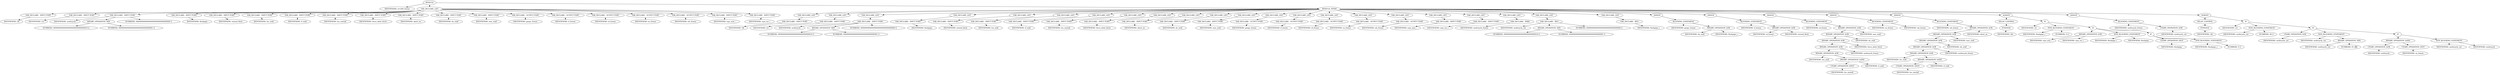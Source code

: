 digraph G {	
ranksep=.25;
	0 [label="MODULE"];
	1 [label="IDENTIFIERS: or1200_freeze"];
	0 -> 1;
	2 [label="VAR_DECLARE_LIST"];
	0 -> 2;
	3 [label="VAR_DECLARE:  INPUT PORT"];
	2 -> 3;
	4 [label="IDENTIFIERS: clk"];
	3 -> 4;
	5 [label="VAR_DECLARE:  INPUT PORT"];
	2 -> 5;
	6 [label="IDENTIFIERS: rst"];
	5 -> 6;
	7 [label="VAR_DECLARE:  INPUT PORT"];
	2 -> 7;
	8 [label="IDENTIFIERS: multicycle"];
	7 -> 8;
	9 [label="BINARY_OPERATION: MIN"];
	7 -> 9;
	10 [label="NUMBERS: 00000000000000000000000000000010 ()"];
	9 -> 10;
	11 [label="NUMBERS: 00000000000000000000000000000001 ()"];
	9 -> 11;
	12 [label="NUMBERS: 00000000000000000000000000000000 ()"];
	7 -> 12;
	13 [label="VAR_DECLARE:  INPUT PORT"];
	2 -> 13;
	14 [label="IDENTIFIERS: flushpipe"];
	13 -> 14;
	15 [label="VAR_DECLARE:  INPUT PORT"];
	2 -> 15;
	16 [label="IDENTIFIERS: extend_flush"];
	15 -> 16;
	17 [label="VAR_DECLARE:  INPUT PORT"];
	2 -> 17;
	18 [label="IDENTIFIERS: lsu_stall"];
	17 -> 18;
	19 [label="VAR_DECLARE:  INPUT PORT"];
	2 -> 19;
	20 [label="IDENTIFIERS: if_stall"];
	19 -> 20;
	21 [label="VAR_DECLARE:  INPUT PORT"];
	2 -> 21;
	22 [label="IDENTIFIERS: lsu_unstall"];
	21 -> 22;
	23 [label="VAR_DECLARE:  INPUT PORT"];
	2 -> 23;
	24 [label="IDENTIFIERS: force_dslot_fetch"];
	23 -> 24;
	25 [label="VAR_DECLARE:  INPUT PORT"];
	2 -> 25;
	26 [label="IDENTIFIERS: abort_ex"];
	25 -> 26;
	27 [label="VAR_DECLARE:  INPUT PORT"];
	2 -> 27;
	28 [label="IDENTIFIERS: du_stall"];
	27 -> 28;
	29 [label="VAR_DECLARE:  INPUT PORT"];
	2 -> 29;
	30 [label="IDENTIFIERS: mac_stall"];
	29 -> 30;
	31 [label="VAR_DECLARE:  OUTPUT PORT"];
	2 -> 31;
	32 [label="IDENTIFIERS: genpc_freeze"];
	31 -> 32;
	33 [label="VAR_DECLARE:  OUTPUT PORT"];
	2 -> 33;
	34 [label="IDENTIFIERS: if_freeze"];
	33 -> 34;
	35 [label="VAR_DECLARE:  OUTPUT PORT"];
	2 -> 35;
	36 [label="IDENTIFIERS: id_freeze"];
	35 -> 36;
	37 [label="VAR_DECLARE:  OUTPUT PORT"];
	2 -> 37;
	38 [label="IDENTIFIERS: ex_freeze"];
	37 -> 38;
	39 [label="VAR_DECLARE:  OUTPUT PORT"];
	2 -> 39;
	40 [label="IDENTIFIERS: wb_freeze"];
	39 -> 40;
	41 [label="VAR_DECLARE:  INPUT PORT"];
	2 -> 41;
	42 [label="IDENTIFIERS: icpu_ack_i"];
	41 -> 42;
	43 [label="VAR_DECLARE:  INPUT PORT"];
	2 -> 43;
	44 [label="IDENTIFIERS: icpu_err_i"];
	43 -> 44;
	45 [label="MODULE_ITEMS"];
	0 -> 45;
	46 [label="VAR_DECLARE_LIST"];
	45 -> 46;
	47 [label="VAR_DECLARE:  INPUT PORT"];
	46 -> 47;
	48 [label="IDENTIFIERS: clk"];
	47 -> 48;
	49 [label="VAR_DECLARE_LIST"];
	45 -> 49;
	50 [label="VAR_DECLARE:  INPUT PORT"];
	49 -> 50;
	51 [label="IDENTIFIERS: rst"];
	50 -> 51;
	52 [label="VAR_DECLARE_LIST"];
	45 -> 52;
	53 [label="VAR_DECLARE:  INPUT PORT"];
	52 -> 53;
	54 [label="IDENTIFIERS: multicycle"];
	53 -> 54;
	55 [label="BINARY_OPERATION: MIN"];
	53 -> 55;
	56 [label="NUMBERS: 00000000000000000000000000000010 ()"];
	55 -> 56;
	57 [label="NUMBERS: 00000000000000000000000000000001 ()"];
	55 -> 57;
	58 [label="NUMBERS: 00000000000000000000000000000000 ()"];
	53 -> 58;
	59 [label="VAR_DECLARE_LIST"];
	45 -> 59;
	60 [label="VAR_DECLARE:  INPUT PORT"];
	59 -> 60;
	61 [label="IDENTIFIERS: flushpipe"];
	60 -> 61;
	62 [label="VAR_DECLARE_LIST"];
	45 -> 62;
	63 [label="VAR_DECLARE:  INPUT PORT"];
	62 -> 63;
	64 [label="IDENTIFIERS: extend_flush"];
	63 -> 64;
	65 [label="VAR_DECLARE_LIST"];
	45 -> 65;
	66 [label="VAR_DECLARE:  INPUT PORT"];
	65 -> 66;
	67 [label="IDENTIFIERS: lsu_stall"];
	66 -> 67;
	68 [label="VAR_DECLARE_LIST"];
	45 -> 68;
	69 [label="VAR_DECLARE:  INPUT PORT"];
	68 -> 69;
	70 [label="IDENTIFIERS: if_stall"];
	69 -> 70;
	71 [label="VAR_DECLARE_LIST"];
	45 -> 71;
	72 [label="VAR_DECLARE:  INPUT PORT"];
	71 -> 72;
	73 [label="IDENTIFIERS: lsu_unstall"];
	72 -> 73;
	74 [label="VAR_DECLARE_LIST"];
	45 -> 74;
	75 [label="VAR_DECLARE:  INPUT PORT"];
	74 -> 75;
	76 [label="IDENTIFIERS: force_dslot_fetch"];
	75 -> 76;
	77 [label="VAR_DECLARE_LIST"];
	45 -> 77;
	78 [label="VAR_DECLARE:  INPUT PORT"];
	77 -> 78;
	79 [label="IDENTIFIERS: abort_ex"];
	78 -> 79;
	80 [label="VAR_DECLARE_LIST"];
	45 -> 80;
	81 [label="VAR_DECLARE:  INPUT PORT"];
	80 -> 81;
	82 [label="IDENTIFIERS: du_stall"];
	81 -> 82;
	83 [label="VAR_DECLARE_LIST"];
	45 -> 83;
	84 [label="VAR_DECLARE:  INPUT PORT"];
	83 -> 84;
	85 [label="IDENTIFIERS: mac_stall"];
	84 -> 85;
	86 [label="VAR_DECLARE_LIST"];
	45 -> 86;
	87 [label="VAR_DECLARE:  OUTPUT PORT"];
	86 -> 87;
	88 [label="IDENTIFIERS: genpc_freeze"];
	87 -> 88;
	89 [label="VAR_DECLARE_LIST"];
	45 -> 89;
	90 [label="VAR_DECLARE:  OUTPUT PORT"];
	89 -> 90;
	91 [label="IDENTIFIERS: if_freeze"];
	90 -> 91;
	92 [label="VAR_DECLARE_LIST"];
	45 -> 92;
	93 [label="VAR_DECLARE:  OUTPUT PORT"];
	92 -> 93;
	94 [label="IDENTIFIERS: id_freeze"];
	93 -> 94;
	95 [label="VAR_DECLARE_LIST"];
	45 -> 95;
	96 [label="VAR_DECLARE:  OUTPUT PORT"];
	95 -> 96;
	97 [label="IDENTIFIERS: ex_freeze"];
	96 -> 97;
	98 [label="VAR_DECLARE_LIST"];
	45 -> 98;
	99 [label="VAR_DECLARE:  OUTPUT PORT"];
	98 -> 99;
	100 [label="IDENTIFIERS: wb_freeze"];
	99 -> 100;
	101 [label="VAR_DECLARE_LIST"];
	45 -> 101;
	102 [label="VAR_DECLARE:  INPUT PORT"];
	101 -> 102;
	103 [label="IDENTIFIERS: icpu_ack_i"];
	102 -> 103;
	104 [label="VAR_DECLARE_LIST"];
	45 -> 104;
	105 [label="VAR_DECLARE:  INPUT PORT"];
	104 -> 105;
	106 [label="IDENTIFIERS: icpu_err_i"];
	105 -> 106;
	107 [label="VAR_DECLARE_LIST"];
	45 -> 107;
	108 [label="VAR_DECLARE:  WIRE"];
	107 -> 108;
	109 [label="IDENTIFIERS: multicycle_freeze"];
	108 -> 109;
	110 [label="VAR_DECLARE_LIST"];
	45 -> 110;
	111 [label="VAR_DECLARE:  REG"];
	110 -> 111;
	112 [label="IDENTIFIERS: multicycle_cnt"];
	111 -> 112;
	113 [label="BINARY_OPERATION: MIN"];
	111 -> 113;
	114 [label="NUMBERS: 00000000000000000000000000000010 ()"];
	113 -> 114;
	115 [label="NUMBERS: 00000000000000000000000000000001 ()"];
	113 -> 115;
	116 [label="NUMBERS: 00000000000000000000000000000000 ()"];
	111 -> 116;
	117 [label="VAR_DECLARE_LIST"];
	45 -> 117;
	118 [label="VAR_DECLARE:  REG"];
	117 -> 118;
	119 [label="IDENTIFIERS: flushpipe_r"];
	118 -> 119;
	120 [label="ASSIGN"];
	45 -> 120;
	121 [label="BLOCKING_STATEMENT"];
	120 -> 121;
	122 [label="IDENTIFIERS: genpc_freeze"];
	121 -> 122;
	123 [label="BINARY_OPERATION: bOR"];
	121 -> 123;
	124 [label="IDENTIFIERS: du_stall"];
	123 -> 124;
	125 [label="IDENTIFIERS: flushpipe_r"];
	123 -> 125;
	126 [label="ASSIGN"];
	45 -> 126;
	127 [label="BLOCKING_STATEMENT"];
	126 -> 127;
	128 [label="IDENTIFIERS: if_freeze"];
	127 -> 128;
	129 [label="BINARY_OPERATION: bOR"];
	127 -> 129;
	130 [label="IDENTIFIERS: id_freeze"];
	129 -> 130;
	131 [label="IDENTIFIERS: extend_flush"];
	129 -> 131;
	132 [label="ASSIGN"];
	45 -> 132;
	133 [label="BLOCKING_STATEMENT"];
	132 -> 133;
	134 [label="IDENTIFIERS: id_freeze"];
	133 -> 134;
	135 [label="BINARY_OPERATION: bOR"];
	133 -> 135;
	136 [label="BINARY_OPERATION: bOR"];
	135 -> 136;
	137 [label="BINARY_OPERATION: bOR"];
	136 -> 137;
	138 [label="BINARY_OPERATION: bOR"];
	137 -> 138;
	139 [label="BINARY_OPERATION: bOR"];
	138 -> 139;
	140 [label="IDENTIFIERS: lsu_stall"];
	139 -> 140;
	141 [label="BINARY_OPERATION: bAND"];
	139 -> 141;
	142 [label="UNARY_OPERATION: bNOT"];
	141 -> 142;
	143 [label="IDENTIFIERS: lsu_unstall"];
	142 -> 143;
	144 [label="IDENTIFIERS: if_stall"];
	141 -> 144;
	145 [label="IDENTIFIERS: multicycle_freeze"];
	138 -> 145;
	146 [label="IDENTIFIERS: force_dslot_fetch"];
	137 -> 146;
	147 [label="IDENTIFIERS: du_stall"];
	136 -> 147;
	148 [label="IDENTIFIERS: mac_stall"];
	135 -> 148;
	149 [label="ASSIGN"];
	45 -> 149;
	150 [label="BLOCKING_STATEMENT"];
	149 -> 150;
	151 [label="IDENTIFIERS: ex_freeze"];
	150 -> 151;
	152 [label="IDENTIFIERS: wb_freeze"];
	150 -> 152;
	153 [label="ASSIGN"];
	45 -> 153;
	154 [label="BLOCKING_STATEMENT"];
	153 -> 154;
	155 [label="IDENTIFIERS: wb_freeze"];
	154 -> 155;
	156 [label="BINARY_OPERATION: bOR"];
	154 -> 156;
	157 [label="BINARY_OPERATION: bOR"];
	156 -> 157;
	158 [label="BINARY_OPERATION: bOR"];
	157 -> 158;
	159 [label="BINARY_OPERATION: bOR"];
	158 -> 159;
	160 [label="BINARY_OPERATION: bOR"];
	159 -> 160;
	161 [label="IDENTIFIERS: lsu_stall"];
	160 -> 161;
	162 [label="BINARY_OPERATION: bAND"];
	160 -> 162;
	163 [label="UNARY_OPERATION: bNOT"];
	162 -> 163;
	164 [label="IDENTIFIERS: lsu_unstall"];
	163 -> 164;
	165 [label="IDENTIFIERS: if_stall"];
	162 -> 165;
	166 [label="IDENTIFIERS: multicycle_freeze"];
	159 -> 166;
	167 [label="IDENTIFIERS: du_stall"];
	158 -> 167;
	168 [label="IDENTIFIERS: mac_stall"];
	157 -> 168;
	169 [label="IDENTIFIERS: abort_ex"];
	156 -> 169;
	170 [label="ALWAYS"];
	45 -> 170;
	171 [label="DELAY_CONTROL"];
	170 -> 171;
	172 [label="POSEDGE"];
	171 -> 172;
	173 [label="IDENTIFIERS: clk"];
	172 -> 173;
	174 [label="IF"];
	170 -> 174;
	175 [label="IDENTIFIERS: rst"];
	174 -> 175;
	176 [label="NON_BLOCKING_STATEMENT"];
	174 -> 176;
	177 [label="IDENTIFIERS: flushpipe_r"];
	176 -> 177;
	178 [label="NUMBERS: 0 ()"];
	176 -> 178;
	179 [label="IF"];
	174 -> 179;
	180 [label="BINARY_OPERATION: bOR"];
	179 -> 180;
	181 [label="IDENTIFIERS: icpu_ack_i"];
	180 -> 181;
	182 [label="IDENTIFIERS: icpu_err_i"];
	180 -> 182;
	183 [label="NON_BLOCKING_STATEMENT"];
	179 -> 183;
	184 [label="IDENTIFIERS: flushpipe_r"];
	183 -> 184;
	185 [label="IDENTIFIERS: flushpipe"];
	183 -> 185;
	186 [label="IF"];
	179 -> 186;
	187 [label="UNARY_OPERATION: lNOT"];
	186 -> 187;
	188 [label="IDENTIFIERS: flushpipe"];
	187 -> 188;
	189 [label="NON_BLOCKING_STATEMENT"];
	186 -> 189;
	190 [label="IDENTIFIERS: flushpipe_r"];
	189 -> 190;
	191 [label="NUMBERS: 0 ()"];
	189 -> 191;
	192 [label="ASSIGN"];
	45 -> 192;
	193 [label="BLOCKING_STATEMENT"];
	192 -> 193;
	194 [label="IDENTIFIERS: multicycle_freeze"];
	193 -> 194;
	195 [label="UNARY_OPERATION: bOR"];
	193 -> 195;
	196 [label="IDENTIFIERS: multicycle_cnt"];
	195 -> 196;
	197 [label="ALWAYS"];
	45 -> 197;
	198 [label="DELAY_CONTROL"];
	197 -> 198;
	199 [label="POSEDGE"];
	198 -> 199;
	200 [label="IDENTIFIERS: clk"];
	199 -> 200;
	201 [label="IF"];
	197 -> 201;
	202 [label="IDENTIFIERS: rst"];
	201 -> 202;
	203 [label="NON_BLOCKING_STATEMENT"];
	201 -> 203;
	204 [label="IDENTIFIERS: multicycle_cnt"];
	203 -> 204;
	205 [label="NUMBERS: 00 ()"];
	203 -> 205;
	206 [label="IF"];
	201 -> 206;
	207 [label="UNARY_OPERATION: bOR"];
	206 -> 207;
	208 [label="IDENTIFIERS: multicycle_cnt"];
	207 -> 208;
	209 [label="NON_BLOCKING_STATEMENT"];
	206 -> 209;
	210 [label="IDENTIFIERS: multicycle_cnt"];
	209 -> 210;
	211 [label="BINARY_OPERATION: MIN"];
	209 -> 211;
	212 [label="IDENTIFIERS: multicycle_cnt"];
	211 -> 212;
	213 [label="NUMBERS: 01 ()"];
	211 -> 213;
	214 [label="IF"];
	206 -> 214;
	215 [label="BINARY_OPERATION: bAND"];
	214 -> 215;
	216 [label="UNARY_OPERATION: bOR"];
	215 -> 216;
	217 [label="IDENTIFIERS: multicycle"];
	216 -> 217;
	218 [label="UNARY_OPERATION: lNOT"];
	215 -> 218;
	219 [label="IDENTIFIERS: ex_freeze"];
	218 -> 219;
	220 [label="NON_BLOCKING_STATEMENT"];
	214 -> 220;
	221 [label="IDENTIFIERS: multicycle_cnt"];
	220 -> 221;
	222 [label="IDENTIFIERS: multicycle"];
	220 -> 222;
}

